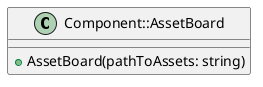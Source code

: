 @startuml AssetBoard class
class "Component::AssetBoard" as Board {
  +AssetBoard(pathToAssets: string)
}
@enduml

